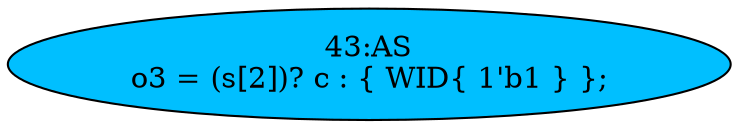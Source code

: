strict digraph "" {
	node [label="\N"];
	"43:AS"	 [ast="<pyverilog.vparser.ast.Assign object at 0x7fc9054c0d50>",
		def_var="['o3']",
		fillcolor=deepskyblue,
		label="43:AS
o3 = (s[2])? c : { WID{ 1'b1 } };",
		statements="[]",
		style=filled,
		typ=Assign,
		use_var="['s', 'c']"];
}
